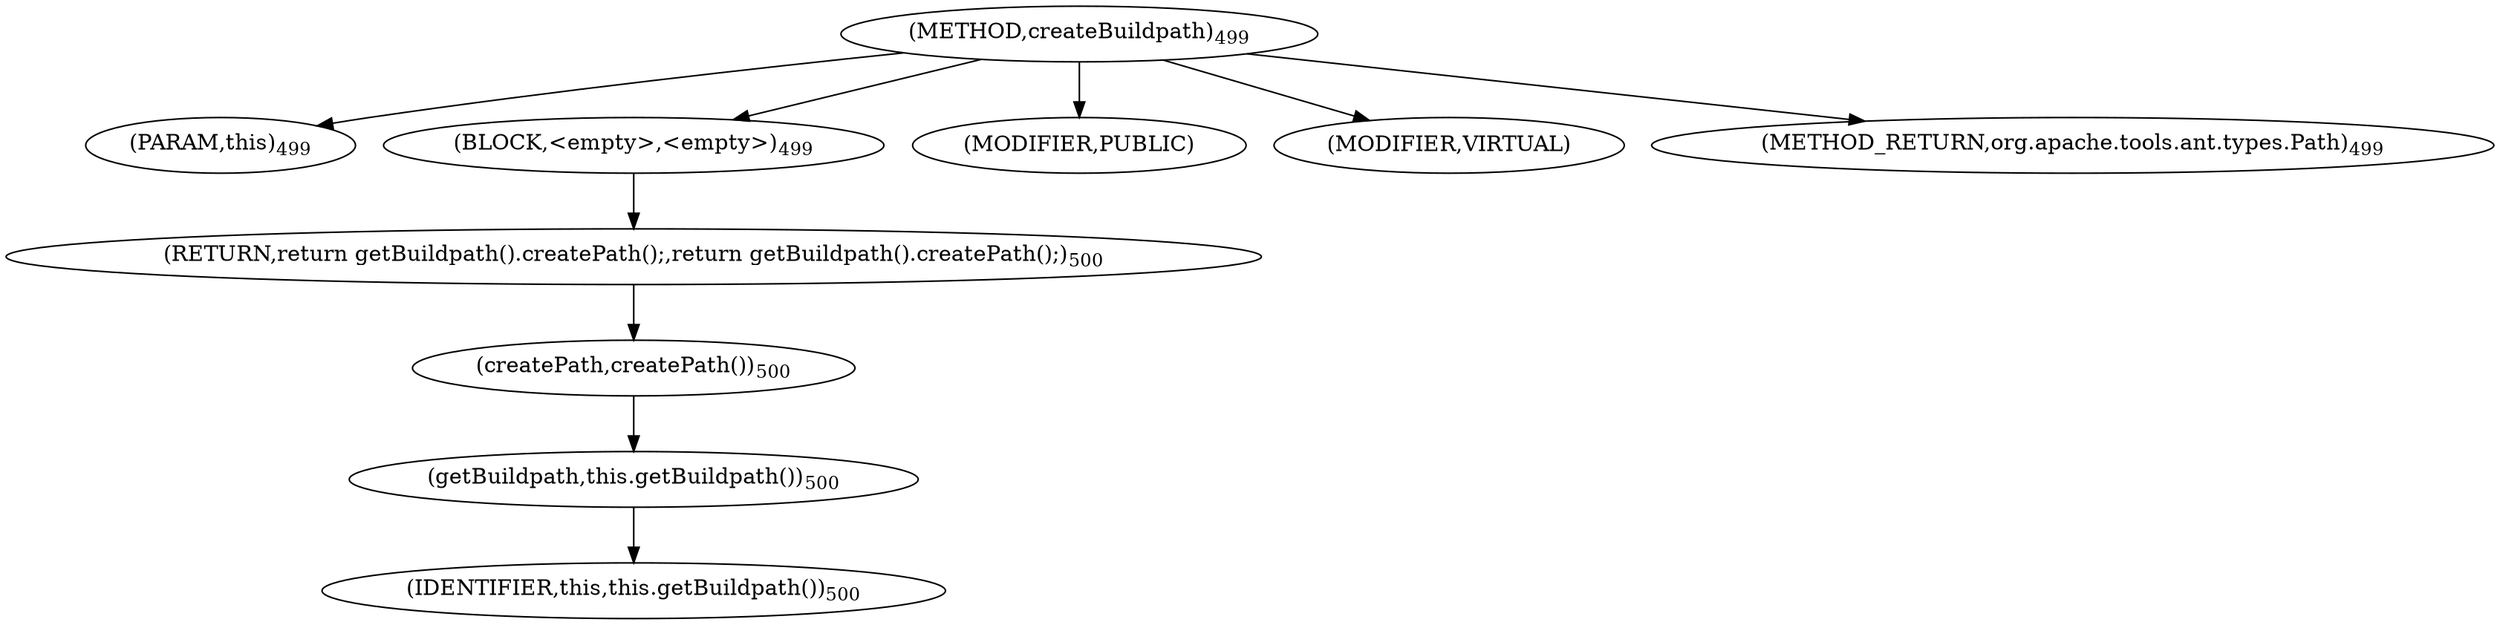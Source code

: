 digraph "createBuildpath" {  
"910" [label = <(METHOD,createBuildpath)<SUB>499</SUB>> ]
"52" [label = <(PARAM,this)<SUB>499</SUB>> ]
"911" [label = <(BLOCK,&lt;empty&gt;,&lt;empty&gt;)<SUB>499</SUB>> ]
"912" [label = <(RETURN,return getBuildpath().createPath();,return getBuildpath().createPath();)<SUB>500</SUB>> ]
"913" [label = <(createPath,createPath())<SUB>500</SUB>> ]
"914" [label = <(getBuildpath,this.getBuildpath())<SUB>500</SUB>> ]
"51" [label = <(IDENTIFIER,this,this.getBuildpath())<SUB>500</SUB>> ]
"915" [label = <(MODIFIER,PUBLIC)> ]
"916" [label = <(MODIFIER,VIRTUAL)> ]
"917" [label = <(METHOD_RETURN,org.apache.tools.ant.types.Path)<SUB>499</SUB>> ]
  "910" -> "52" 
  "910" -> "911" 
  "910" -> "915" 
  "910" -> "916" 
  "910" -> "917" 
  "911" -> "912" 
  "912" -> "913" 
  "913" -> "914" 
  "914" -> "51" 
}
